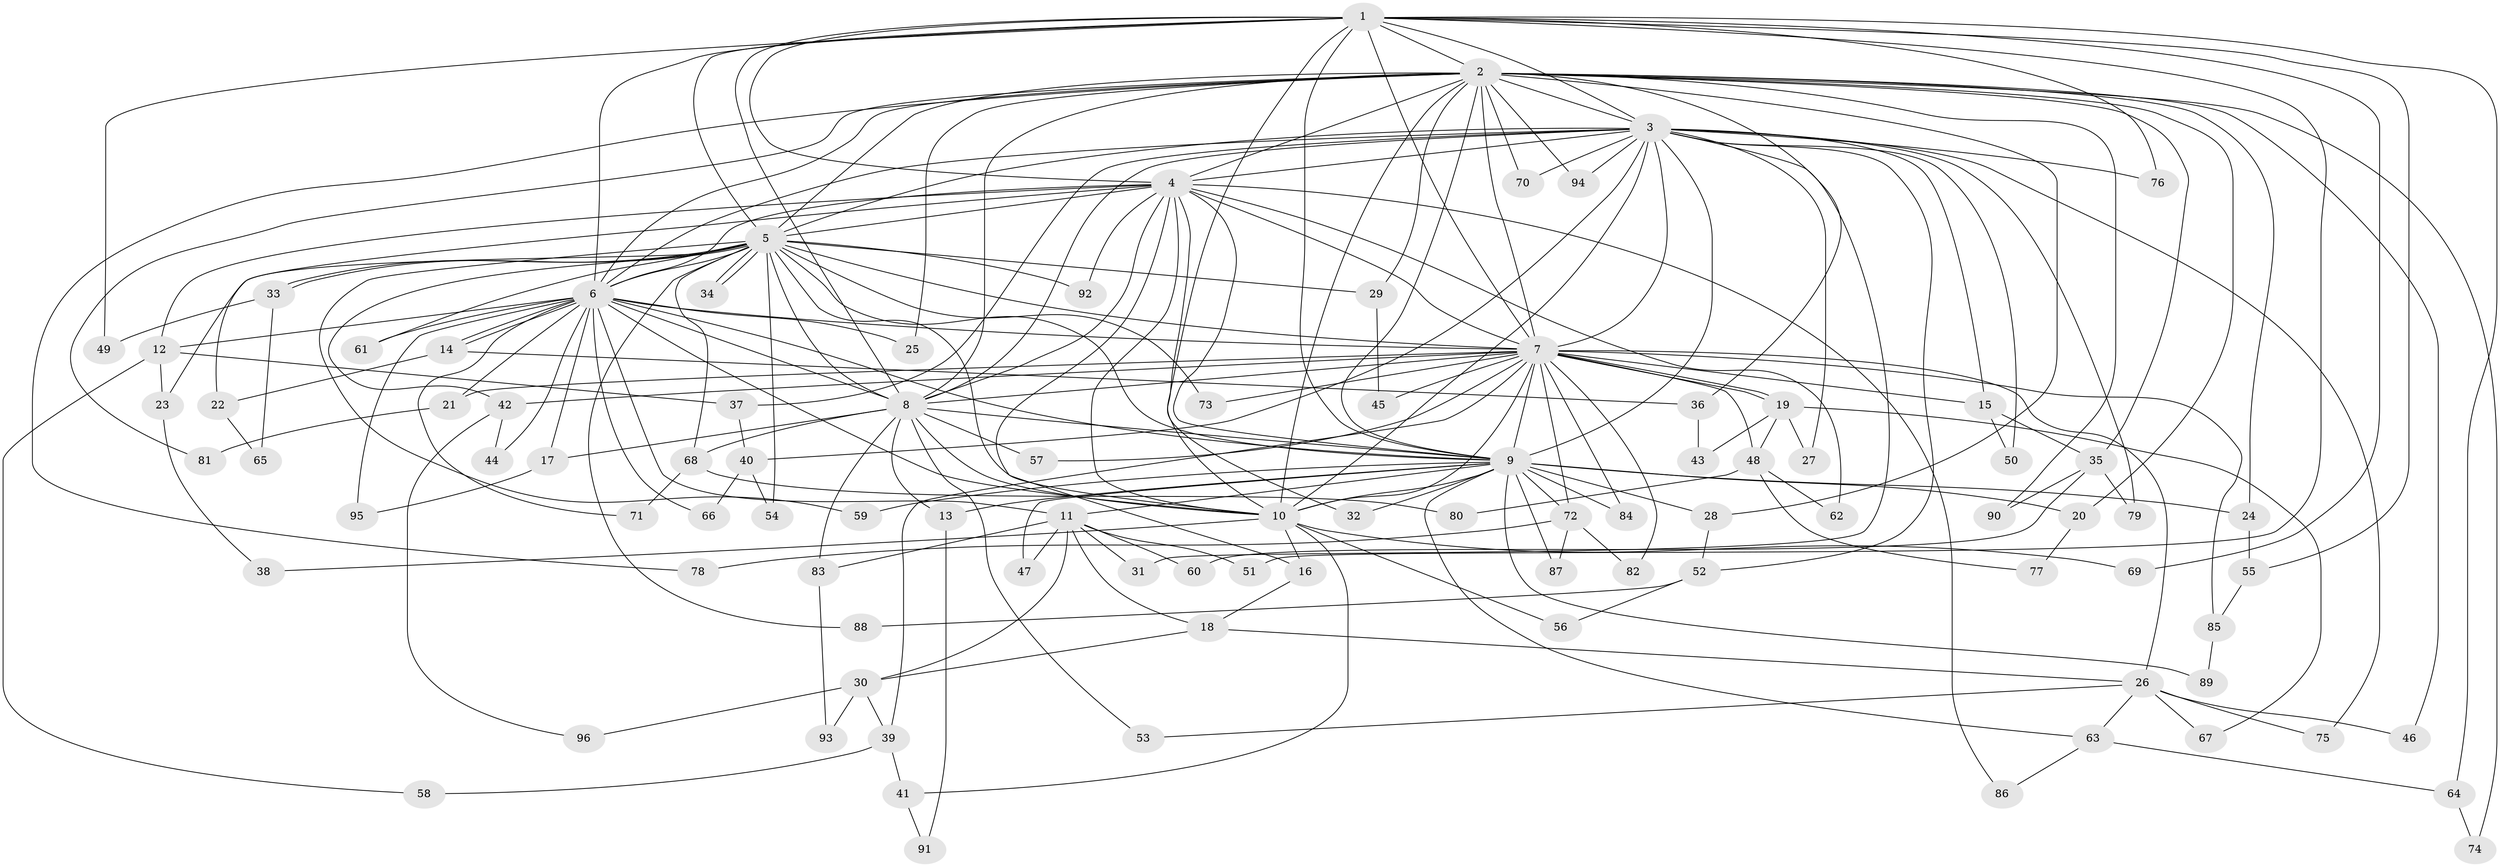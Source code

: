 // coarse degree distribution, {18: 0.02666666666666667, 22: 0.04, 15: 0.013333333333333334, 20: 0.013333333333333334, 14: 0.013333333333333334, 21: 0.013333333333333334, 9: 0.013333333333333334, 5: 0.05333333333333334, 3: 0.14666666666666667, 4: 0.12, 8: 0.013333333333333334, 2: 0.5066666666666667, 7: 0.013333333333333334, 1: 0.013333333333333334}
// Generated by graph-tools (version 1.1) at 2025/51/02/27/25 19:51:48]
// undirected, 96 vertices, 217 edges
graph export_dot {
graph [start="1"]
  node [color=gray90,style=filled];
  1;
  2;
  3;
  4;
  5;
  6;
  7;
  8;
  9;
  10;
  11;
  12;
  13;
  14;
  15;
  16;
  17;
  18;
  19;
  20;
  21;
  22;
  23;
  24;
  25;
  26;
  27;
  28;
  29;
  30;
  31;
  32;
  33;
  34;
  35;
  36;
  37;
  38;
  39;
  40;
  41;
  42;
  43;
  44;
  45;
  46;
  47;
  48;
  49;
  50;
  51;
  52;
  53;
  54;
  55;
  56;
  57;
  58;
  59;
  60;
  61;
  62;
  63;
  64;
  65;
  66;
  67;
  68;
  69;
  70;
  71;
  72;
  73;
  74;
  75;
  76;
  77;
  78;
  79;
  80;
  81;
  82;
  83;
  84;
  85;
  86;
  87;
  88;
  89;
  90;
  91;
  92;
  93;
  94;
  95;
  96;
  1 -- 2;
  1 -- 3;
  1 -- 4;
  1 -- 5;
  1 -- 6;
  1 -- 7;
  1 -- 8;
  1 -- 9;
  1 -- 10;
  1 -- 49;
  1 -- 51;
  1 -- 55;
  1 -- 64;
  1 -- 69;
  1 -- 76;
  2 -- 3;
  2 -- 4;
  2 -- 5;
  2 -- 6;
  2 -- 7;
  2 -- 8;
  2 -- 9;
  2 -- 10;
  2 -- 20;
  2 -- 24;
  2 -- 25;
  2 -- 28;
  2 -- 29;
  2 -- 35;
  2 -- 36;
  2 -- 46;
  2 -- 70;
  2 -- 74;
  2 -- 78;
  2 -- 81;
  2 -- 90;
  2 -- 94;
  3 -- 4;
  3 -- 5;
  3 -- 6;
  3 -- 7;
  3 -- 8;
  3 -- 9;
  3 -- 10;
  3 -- 15;
  3 -- 27;
  3 -- 31;
  3 -- 37;
  3 -- 40;
  3 -- 50;
  3 -- 52;
  3 -- 70;
  3 -- 75;
  3 -- 76;
  3 -- 79;
  3 -- 94;
  4 -- 5;
  4 -- 6;
  4 -- 7;
  4 -- 8;
  4 -- 9;
  4 -- 10;
  4 -- 12;
  4 -- 16;
  4 -- 22;
  4 -- 32;
  4 -- 62;
  4 -- 86;
  4 -- 92;
  5 -- 6;
  5 -- 7;
  5 -- 8;
  5 -- 9;
  5 -- 10;
  5 -- 23;
  5 -- 29;
  5 -- 33;
  5 -- 33;
  5 -- 34;
  5 -- 34;
  5 -- 42;
  5 -- 54;
  5 -- 59;
  5 -- 61;
  5 -- 68;
  5 -- 73;
  5 -- 88;
  5 -- 92;
  6 -- 7;
  6 -- 8;
  6 -- 9;
  6 -- 10;
  6 -- 11;
  6 -- 12;
  6 -- 14;
  6 -- 14;
  6 -- 17;
  6 -- 21;
  6 -- 25;
  6 -- 44;
  6 -- 61;
  6 -- 66;
  6 -- 71;
  6 -- 95;
  7 -- 8;
  7 -- 9;
  7 -- 10;
  7 -- 15;
  7 -- 19;
  7 -- 19;
  7 -- 21;
  7 -- 26;
  7 -- 39;
  7 -- 42;
  7 -- 45;
  7 -- 48;
  7 -- 57;
  7 -- 72;
  7 -- 73;
  7 -- 82;
  7 -- 84;
  7 -- 85;
  8 -- 9;
  8 -- 10;
  8 -- 13;
  8 -- 17;
  8 -- 53;
  8 -- 57;
  8 -- 68;
  8 -- 83;
  9 -- 10;
  9 -- 11;
  9 -- 13;
  9 -- 20;
  9 -- 24;
  9 -- 28;
  9 -- 32;
  9 -- 47;
  9 -- 59;
  9 -- 63;
  9 -- 72;
  9 -- 84;
  9 -- 87;
  9 -- 89;
  10 -- 16;
  10 -- 38;
  10 -- 41;
  10 -- 56;
  10 -- 69;
  11 -- 18;
  11 -- 30;
  11 -- 31;
  11 -- 47;
  11 -- 51;
  11 -- 60;
  11 -- 83;
  12 -- 23;
  12 -- 37;
  12 -- 58;
  13 -- 91;
  14 -- 22;
  14 -- 36;
  15 -- 35;
  15 -- 50;
  16 -- 18;
  17 -- 95;
  18 -- 26;
  18 -- 30;
  19 -- 27;
  19 -- 43;
  19 -- 48;
  19 -- 67;
  20 -- 77;
  21 -- 81;
  22 -- 65;
  23 -- 38;
  24 -- 55;
  26 -- 46;
  26 -- 53;
  26 -- 63;
  26 -- 67;
  26 -- 75;
  28 -- 52;
  29 -- 45;
  30 -- 39;
  30 -- 93;
  30 -- 96;
  33 -- 49;
  33 -- 65;
  35 -- 60;
  35 -- 79;
  35 -- 90;
  36 -- 43;
  37 -- 40;
  39 -- 41;
  39 -- 58;
  40 -- 54;
  40 -- 66;
  41 -- 91;
  42 -- 44;
  42 -- 96;
  48 -- 62;
  48 -- 77;
  48 -- 80;
  52 -- 56;
  52 -- 88;
  55 -- 85;
  63 -- 64;
  63 -- 86;
  64 -- 74;
  68 -- 71;
  68 -- 80;
  72 -- 78;
  72 -- 82;
  72 -- 87;
  83 -- 93;
  85 -- 89;
}
